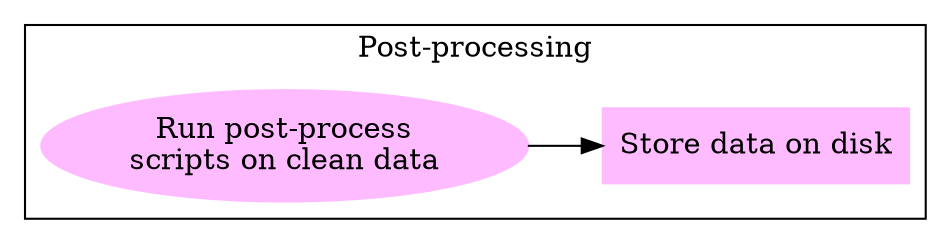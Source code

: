 digraph obr {
    rankdir="LR";
    subgraph cluster_0 {
	label="Post-processing";
	node [shape=box, color=plum1, style=filled];
	{
	    post11 [label="Run post-process\nscripts on clean data", shape=ellipse];
	    post12 [label="Store data on disk"];
	}
	post11->post12;
    }
}